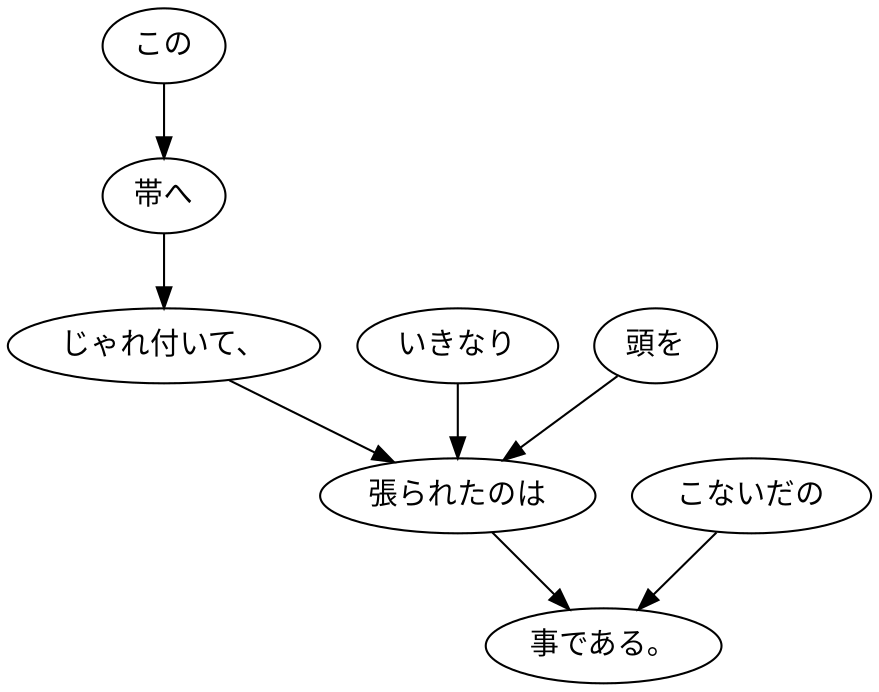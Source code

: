 digraph graph5620 {
	node0 [label="この"];
	node1 [label="帯へ"];
	node2 [label="じゃれ付いて、"];
	node3 [label="いきなり"];
	node4 [label="頭を"];
	node5 [label="張られたのは"];
	node6 [label="こないだの"];
	node7 [label="事である。"];
	node0 -> node1;
	node1 -> node2;
	node2 -> node5;
	node3 -> node5;
	node4 -> node5;
	node5 -> node7;
	node6 -> node7;
}
